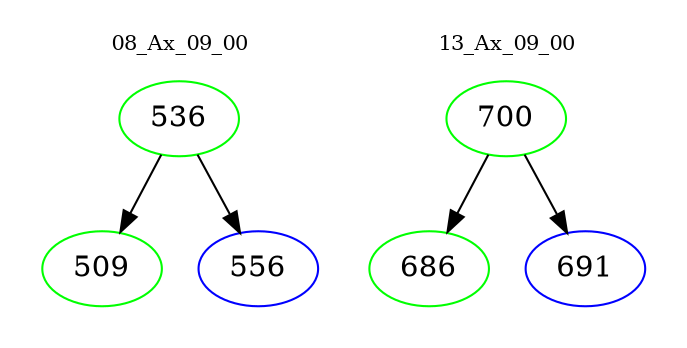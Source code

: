 digraph{
subgraph cluster_0 {
color = white
label = "08_Ax_09_00";
fontsize=10;
T0_536 [label="536", color="green"]
T0_536 -> T0_509 [color="black"]
T0_509 [label="509", color="green"]
T0_536 -> T0_556 [color="black"]
T0_556 [label="556", color="blue"]
}
subgraph cluster_1 {
color = white
label = "13_Ax_09_00";
fontsize=10;
T1_700 [label="700", color="green"]
T1_700 -> T1_686 [color="black"]
T1_686 [label="686", color="green"]
T1_700 -> T1_691 [color="black"]
T1_691 [label="691", color="blue"]
}
}
